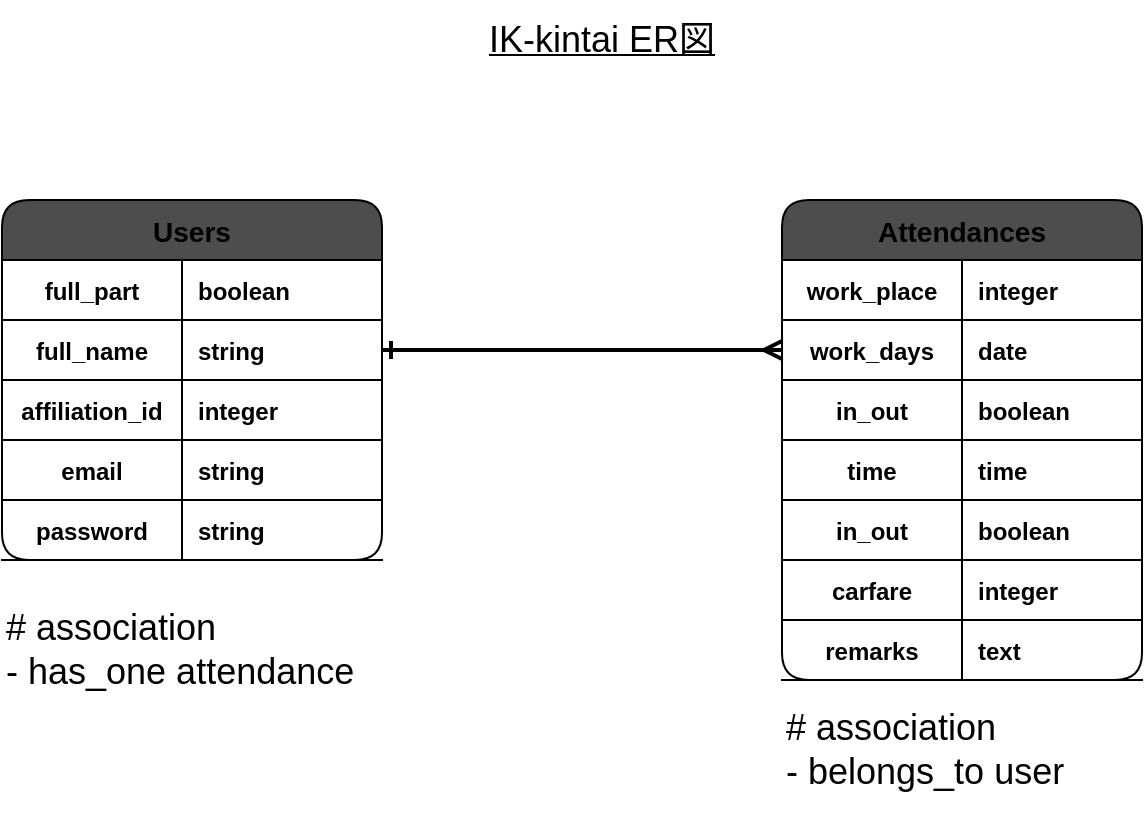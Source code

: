 <mxfile version="13.6.5">
    <diagram id="_T0vABdIHwRk_ZVpM1OZ" name="ページ1">
        <mxGraphModel dx="296" dy="939" grid="1" gridSize="10" guides="1" tooltips="1" connect="1" arrows="1" fold="1" page="1" pageScale="1" pageWidth="827" pageHeight="1169" background="none" math="0" shadow="0">
            <root>
                <mxCell id="0"/>
                <mxCell id="1" parent="0"/>
                <mxCell id="2" value="Users" style="shape=table;startSize=30;container=1;collapsible=1;childLayout=tableLayout;fixedRows=1;rowLines=0;fontStyle=1;align=center;resizeLast=1;rounded=1;fontSize=14;fillColor=#4D4D4D;" parent="1" vertex="1">
                    <mxGeometry x="90" y="120" width="190" height="180" as="geometry"/>
                </mxCell>
                <mxCell id="3" value="" style="shape=partialRectangle;collapsible=0;dropTarget=0;pointerEvents=0;fillColor=none;top=0;left=0;bottom=1;right=0;points=[[0,0.5],[1,0.5]];portConstraint=eastwest;rounded=1;" parent="2" vertex="1">
                    <mxGeometry y="30" width="190" height="30" as="geometry"/>
                </mxCell>
                <mxCell id="4" value="full_part" style="shape=partialRectangle;connectable=0;fillColor=none;top=0;left=0;bottom=0;right=0;fontStyle=1;overflow=hidden;rounded=1;" parent="3" vertex="1">
                    <mxGeometry width="90" height="30" as="geometry"/>
                </mxCell>
                <mxCell id="5" value="boolean" style="shape=partialRectangle;connectable=0;fillColor=none;top=0;left=0;bottom=0;right=0;align=left;spacingLeft=6;fontStyle=1;overflow=hidden;rounded=1;" parent="3" vertex="1">
                    <mxGeometry x="90" width="100" height="30" as="geometry"/>
                </mxCell>
                <mxCell id="18" value="" style="shape=partialRectangle;collapsible=0;dropTarget=0;pointerEvents=0;fillColor=none;top=0;left=0;bottom=1;right=0;points=[[0,0.5],[1,0.5]];portConstraint=eastwest;rounded=1;" parent="2" vertex="1">
                    <mxGeometry y="60" width="190" height="30" as="geometry"/>
                </mxCell>
                <mxCell id="19" value="full_name" style="shape=partialRectangle;connectable=0;fillColor=none;top=0;left=0;bottom=0;right=0;fontStyle=1;overflow=hidden;rounded=1;" parent="18" vertex="1">
                    <mxGeometry width="90" height="30" as="geometry"/>
                </mxCell>
                <mxCell id="20" value="string" style="shape=partialRectangle;connectable=0;fillColor=none;top=0;left=0;bottom=0;right=0;align=left;spacingLeft=6;fontStyle=1;overflow=hidden;rounded=1;" parent="18" vertex="1">
                    <mxGeometry x="90" width="100" height="30" as="geometry"/>
                </mxCell>
                <mxCell id="15" value="" style="shape=partialRectangle;collapsible=0;dropTarget=0;pointerEvents=0;fillColor=none;top=0;left=0;bottom=1;right=0;points=[[0,0.5],[1,0.5]];portConstraint=eastwest;rounded=1;" parent="2" vertex="1">
                    <mxGeometry y="90" width="190" height="30" as="geometry"/>
                </mxCell>
                <mxCell id="16" value="affiliation_id" style="shape=partialRectangle;connectable=0;fillColor=none;top=0;left=0;bottom=0;right=0;fontStyle=1;overflow=hidden;rounded=1;" parent="15" vertex="1">
                    <mxGeometry width="90" height="30" as="geometry"/>
                </mxCell>
                <mxCell id="17" value="integer" style="shape=partialRectangle;connectable=0;fillColor=none;top=0;left=0;bottom=0;right=0;align=left;spacingLeft=6;fontStyle=1;overflow=hidden;rounded=1;" parent="15" vertex="1">
                    <mxGeometry x="90" width="100" height="30" as="geometry"/>
                </mxCell>
                <mxCell id="90" value="" style="shape=partialRectangle;collapsible=0;dropTarget=0;pointerEvents=0;fillColor=none;top=0;left=0;bottom=1;right=0;points=[[0,0.5],[1,0.5]];portConstraint=eastwest;rounded=1;" vertex="1" parent="2">
                    <mxGeometry y="120" width="190" height="30" as="geometry"/>
                </mxCell>
                <mxCell id="91" value="email" style="shape=partialRectangle;connectable=0;fillColor=none;top=0;left=0;bottom=0;right=0;fontStyle=1;overflow=hidden;rounded=1;" vertex="1" parent="90">
                    <mxGeometry width="90" height="30" as="geometry"/>
                </mxCell>
                <mxCell id="92" value="string" style="shape=partialRectangle;connectable=0;fillColor=none;top=0;left=0;bottom=0;right=0;align=left;spacingLeft=6;fontStyle=1;overflow=hidden;rounded=1;" vertex="1" parent="90">
                    <mxGeometry x="90" width="100" height="30" as="geometry"/>
                </mxCell>
                <mxCell id="93" value="" style="shape=partialRectangle;collapsible=0;dropTarget=0;pointerEvents=0;fillColor=none;top=0;left=0;bottom=1;right=0;points=[[0,0.5],[1,0.5]];portConstraint=eastwest;rounded=1;" vertex="1" parent="2">
                    <mxGeometry y="150" width="190" height="30" as="geometry"/>
                </mxCell>
                <mxCell id="94" value="password" style="shape=partialRectangle;connectable=0;fillColor=none;top=0;left=0;bottom=0;right=0;fontStyle=1;overflow=hidden;rounded=1;" vertex="1" parent="93">
                    <mxGeometry width="90" height="30" as="geometry"/>
                </mxCell>
                <mxCell id="95" value="string" style="shape=partialRectangle;connectable=0;fillColor=none;top=0;left=0;bottom=0;right=0;align=left;spacingLeft=6;fontStyle=1;overflow=hidden;rounded=1;" vertex="1" parent="93">
                    <mxGeometry x="90" width="100" height="30" as="geometry"/>
                </mxCell>
                <mxCell id="34" style="orthogonalLoop=1;jettySize=auto;html=1;strokeWidth=2;endArrow=ERmany;endFill=0;startArrow=ERone;startFill=0;exitX=1;exitY=0.5;exitDx=0;exitDy=0;" parent="1" source="18" target="44" edge="1">
                    <mxGeometry relative="1" as="geometry">
                        <mxPoint x="560" y="285" as="targetPoint"/>
                        <mxPoint x="280" y="285" as="sourcePoint"/>
                    </mxGeometry>
                </mxCell>
                <mxCell id="37" value="&lt;span style=&quot;font-weight: normal&quot;&gt;&lt;font style=&quot;font-size: 18px&quot;&gt;IK-kintai ER図&lt;/font&gt;&lt;/span&gt;" style="text;html=1;strokeColor=none;fillColor=none;align=center;verticalAlign=middle;whiteSpace=wrap;rounded=0;fontSize=18;fontStyle=5" parent="1" vertex="1">
                    <mxGeometry x="290" y="20" width="200" height="40" as="geometry"/>
                </mxCell>
                <mxCell id="38" value="&lt;div&gt;&lt;span&gt;# association&lt;/span&gt;&lt;/div&gt;&lt;div&gt;&lt;span&gt;- has_one attendance&lt;/span&gt;&lt;/div&gt;" style="text;html=1;strokeColor=none;fillColor=none;align=left;verticalAlign=middle;whiteSpace=wrap;rounded=0;fontSize=18;" parent="1" vertex="1">
                    <mxGeometry x="90" y="310" width="190" height="70" as="geometry"/>
                </mxCell>
                <mxCell id="39" value="&lt;div&gt;&lt;span&gt;# association&lt;/span&gt;&lt;/div&gt;&lt;div&gt;&lt;span&gt;- belongs_to user&lt;/span&gt;&lt;/div&gt;" style="text;html=1;strokeColor=none;fillColor=none;align=left;verticalAlign=middle;whiteSpace=wrap;rounded=0;fontSize=18;" parent="1" vertex="1">
                    <mxGeometry x="480" y="360" width="160" height="70" as="geometry"/>
                </mxCell>
                <mxCell id="21" value="Attendances" style="shape=table;startSize=30;container=1;collapsible=1;childLayout=tableLayout;fixedRows=1;rowLines=0;fontStyle=1;align=center;resizeLast=1;rounded=1;fontSize=14;fillColor=#4D4D4D;" parent="1" vertex="1">
                    <mxGeometry x="480" y="120" width="180" height="240" as="geometry"/>
                </mxCell>
                <mxCell id="22" value="" style="shape=partialRectangle;collapsible=0;dropTarget=0;pointerEvents=0;fillColor=none;top=0;left=0;bottom=1;right=0;points=[[0,0.5],[1,0.5]];portConstraint=eastwest;rounded=1;" parent="21" vertex="1">
                    <mxGeometry y="30" width="180" height="30" as="geometry"/>
                </mxCell>
                <mxCell id="23" value="work_place" style="shape=partialRectangle;connectable=0;fillColor=none;top=0;left=0;bottom=0;right=0;fontStyle=1;overflow=hidden;rounded=1;" parent="22" vertex="1">
                    <mxGeometry width="90" height="30" as="geometry"/>
                </mxCell>
                <mxCell id="24" value="integer" style="shape=partialRectangle;connectable=0;fillColor=none;top=0;left=0;bottom=0;right=0;align=left;spacingLeft=6;fontStyle=1;overflow=hidden;rounded=1;" parent="22" vertex="1">
                    <mxGeometry x="90" width="90" height="30" as="geometry"/>
                </mxCell>
                <mxCell id="44" value="" style="shape=partialRectangle;collapsible=0;dropTarget=0;pointerEvents=0;fillColor=none;top=0;left=0;bottom=1;right=0;points=[[0,0.5],[1,0.5]];portConstraint=eastwest;rounded=1;" parent="21" vertex="1">
                    <mxGeometry y="60" width="180" height="30" as="geometry"/>
                </mxCell>
                <mxCell id="45" value="work_days" style="shape=partialRectangle;connectable=0;fillColor=none;top=0;left=0;bottom=0;right=0;fontStyle=1;overflow=hidden;rounded=1;" parent="44" vertex="1">
                    <mxGeometry width="90" height="30" as="geometry"/>
                </mxCell>
                <mxCell id="46" value="date" style="shape=partialRectangle;connectable=0;fillColor=none;top=0;left=0;bottom=0;right=0;align=left;spacingLeft=6;fontStyle=1;overflow=hidden;rounded=1;" parent="44" vertex="1">
                    <mxGeometry x="90" width="90" height="30" as="geometry"/>
                </mxCell>
                <mxCell id="47" value="" style="shape=partialRectangle;collapsible=0;dropTarget=0;pointerEvents=0;fillColor=none;top=0;left=0;bottom=1;right=0;points=[[0,0.5],[1,0.5]];portConstraint=eastwest;rounded=1;" parent="21" vertex="1">
                    <mxGeometry y="90" width="180" height="30" as="geometry"/>
                </mxCell>
                <mxCell id="48" value="in_out" style="shape=partialRectangle;connectable=0;fillColor=none;top=0;left=0;bottom=0;right=0;fontStyle=1;overflow=hidden;rounded=1;" parent="47" vertex="1">
                    <mxGeometry width="90" height="30" as="geometry"/>
                </mxCell>
                <mxCell id="49" value="boolean" style="shape=partialRectangle;connectable=0;fillColor=none;top=0;left=0;bottom=0;right=0;align=left;spacingLeft=6;fontStyle=1;overflow=hidden;rounded=1;" parent="47" vertex="1">
                    <mxGeometry x="90" width="90" height="30" as="geometry"/>
                </mxCell>
                <mxCell id="50" value="" style="shape=partialRectangle;collapsible=0;dropTarget=0;pointerEvents=0;fillColor=none;top=0;left=0;bottom=1;right=0;points=[[0,0.5],[1,0.5]];portConstraint=eastwest;rounded=1;" parent="21" vertex="1">
                    <mxGeometry y="120" width="180" height="30" as="geometry"/>
                </mxCell>
                <mxCell id="51" value="time" style="shape=partialRectangle;connectable=0;fillColor=none;top=0;left=0;bottom=0;right=0;fontStyle=1;overflow=hidden;rounded=1;" parent="50" vertex="1">
                    <mxGeometry width="90" height="30" as="geometry"/>
                </mxCell>
                <mxCell id="52" value="time" style="shape=partialRectangle;connectable=0;fillColor=none;top=0;left=0;bottom=0;right=0;align=left;spacingLeft=6;fontStyle=1;overflow=hidden;rounded=1;" parent="50" vertex="1">
                    <mxGeometry x="90" width="90" height="30" as="geometry"/>
                </mxCell>
                <mxCell id="53" value="" style="shape=partialRectangle;collapsible=0;dropTarget=0;pointerEvents=0;fillColor=none;top=0;left=0;bottom=1;right=0;points=[[0,0.5],[1,0.5]];portConstraint=eastwest;rounded=1;" parent="21" vertex="1">
                    <mxGeometry y="150" width="180" height="30" as="geometry"/>
                </mxCell>
                <mxCell id="54" value="in_out" style="shape=partialRectangle;connectable=0;fillColor=none;top=0;left=0;bottom=0;right=0;fontStyle=1;overflow=hidden;rounded=1;" parent="53" vertex="1">
                    <mxGeometry width="90" height="30" as="geometry"/>
                </mxCell>
                <mxCell id="55" value="boolean" style="shape=partialRectangle;connectable=0;fillColor=none;top=0;left=0;bottom=0;right=0;align=left;spacingLeft=6;fontStyle=1;overflow=hidden;rounded=1;" parent="53" vertex="1">
                    <mxGeometry x="90" width="90" height="30" as="geometry"/>
                </mxCell>
                <mxCell id="56" value="" style="shape=partialRectangle;collapsible=0;dropTarget=0;pointerEvents=0;fillColor=none;top=0;left=0;bottom=1;right=0;points=[[0,0.5],[1,0.5]];portConstraint=eastwest;rounded=1;" parent="21" vertex="1">
                    <mxGeometry y="180" width="180" height="30" as="geometry"/>
                </mxCell>
                <mxCell id="57" value="carfare" style="shape=partialRectangle;connectable=0;fillColor=none;top=0;left=0;bottom=0;right=0;fontStyle=1;overflow=hidden;rounded=1;" parent="56" vertex="1">
                    <mxGeometry width="90" height="30" as="geometry"/>
                </mxCell>
                <mxCell id="58" value="integer" style="shape=partialRectangle;connectable=0;fillColor=none;top=0;left=0;bottom=0;right=0;align=left;spacingLeft=6;fontStyle=1;overflow=hidden;rounded=1;" parent="56" vertex="1">
                    <mxGeometry x="90" width="90" height="30" as="geometry"/>
                </mxCell>
                <mxCell id="87" value="" style="shape=partialRectangle;collapsible=0;dropTarget=0;pointerEvents=0;fillColor=none;top=0;left=0;bottom=1;right=0;points=[[0,0.5],[1,0.5]];portConstraint=eastwest;rounded=1;" vertex="1" parent="21">
                    <mxGeometry y="210" width="180" height="30" as="geometry"/>
                </mxCell>
                <mxCell id="88" value="remarks" style="shape=partialRectangle;connectable=0;fillColor=none;top=0;left=0;bottom=0;right=0;fontStyle=1;overflow=hidden;rounded=1;" vertex="1" parent="87">
                    <mxGeometry width="90" height="30" as="geometry"/>
                </mxCell>
                <mxCell id="89" value="text" style="shape=partialRectangle;connectable=0;fillColor=none;top=0;left=0;bottom=0;right=0;align=left;spacingLeft=6;fontStyle=1;overflow=hidden;rounded=1;" vertex="1" parent="87">
                    <mxGeometry x="90" width="90" height="30" as="geometry"/>
                </mxCell>
            </root>
        </mxGraphModel>
    </diagram>
</mxfile>